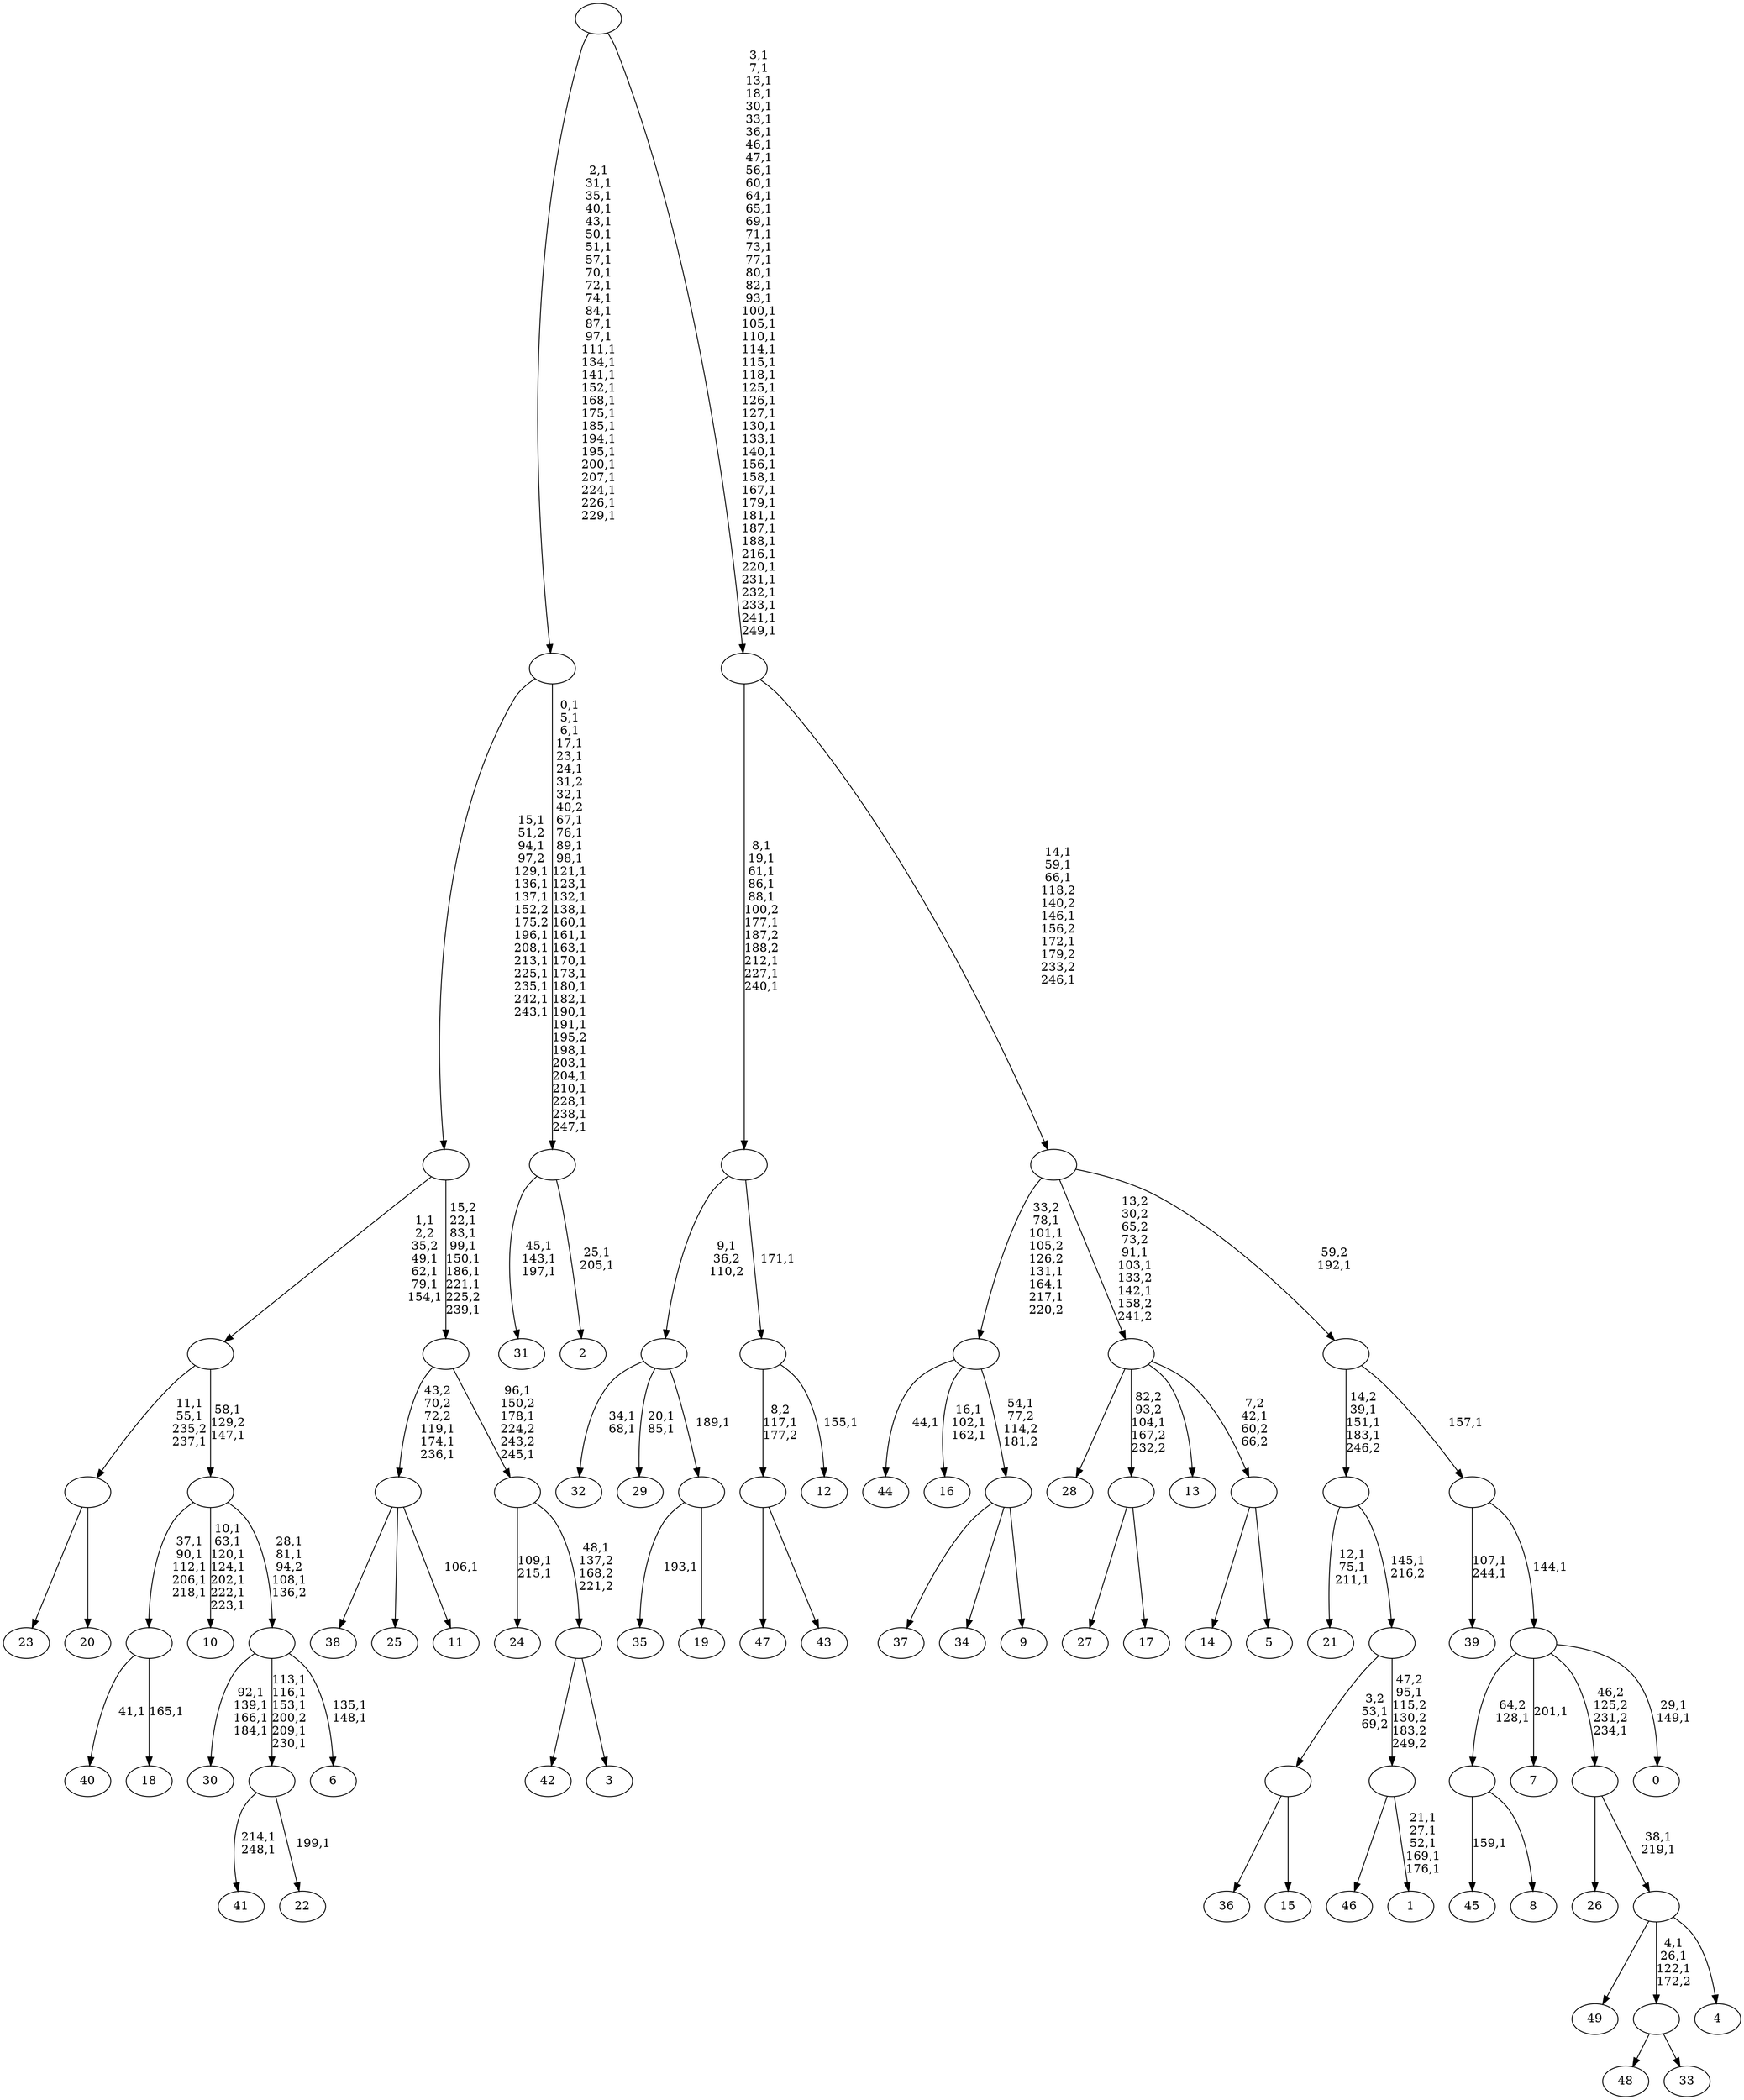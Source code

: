 digraph T {
	300 [label="49"]
	299 [label="48"]
	298 [label="47"]
	297 [label="46"]
	296 [label="45"]
	294 [label="44"]
	292 [label="43"]
	291 [label=""]
	290 [label="42"]
	289 [label="41"]
	286 [label="40"]
	284 [label="39"]
	281 [label="38"]
	280 [label="37"]
	279 [label="36"]
	278 [label="35"]
	276 [label="34"]
	275 [label="33"]
	274 [label=""]
	271 [label="32"]
	268 [label="31"]
	264 [label="30"]
	259 [label="29"]
	256 [label="28"]
	255 [label="27"]
	254 [label="26"]
	253 [label="25"]
	252 [label="24"]
	249 [label="23"]
	248 [label="22"]
	246 [label=""]
	241 [label="21"]
	237 [label="20"]
	236 [label=""]
	233 [label="19"]
	232 [label=""]
	231 [label=""]
	230 [label="18"]
	228 [label=""]
	223 [label="17"]
	222 [label=""]
	221 [label="16"]
	217 [label="15"]
	216 [label=""]
	215 [label="14"]
	214 [label="13"]
	213 [label="12"]
	211 [label=""]
	210 [label=""]
	201 [label="11"]
	199 [label=""]
	196 [label="10"]
	188 [label="9"]
	187 [label=""]
	186 [label=""]
	181 [label="8"]
	180 [label=""]
	179 [label="7"]
	177 [label="6"]
	174 [label=""]
	171 [label=""]
	169 [label=""]
	164 [label="5"]
	163 [label=""]
	162 [label=""]
	159 [label="4"]
	158 [label=""]
	156 [label=""]
	155 [label="3"]
	154 [label=""]
	153 [label=""]
	150 [label=""]
	143 [label=""]
	131 [label="2"]
	128 [label=""]
	97 [label=""]
	69 [label="1"]
	63 [label=""]
	62 [label=""]
	61 [label=""]
	58 [label="0"]
	55 [label=""]
	54 [label=""]
	53 [label=""]
	52 [label=""]
	46 [label=""]
	0 [label=""]
	291 -> 298 [label=""]
	291 -> 292 [label=""]
	274 -> 299 [label=""]
	274 -> 275 [label=""]
	246 -> 248 [label="199,1"]
	246 -> 289 [label="214,1\n248,1"]
	236 -> 249 [label=""]
	236 -> 237 [label=""]
	232 -> 278 [label="193,1"]
	232 -> 233 [label=""]
	231 -> 259 [label="20,1\n85,1"]
	231 -> 271 [label="34,1\n68,1"]
	231 -> 232 [label="189,1"]
	228 -> 230 [label="165,1"]
	228 -> 286 [label="41,1"]
	222 -> 255 [label=""]
	222 -> 223 [label=""]
	216 -> 279 [label=""]
	216 -> 217 [label=""]
	211 -> 213 [label="155,1"]
	211 -> 291 [label="8,2\n117,1\n177,2"]
	210 -> 231 [label="9,1\n36,2\n110,2"]
	210 -> 211 [label="171,1"]
	199 -> 201 [label="106,1"]
	199 -> 281 [label=""]
	199 -> 253 [label=""]
	187 -> 280 [label=""]
	187 -> 276 [label=""]
	187 -> 188 [label=""]
	186 -> 221 [label="16,1\n102,1\n162,1"]
	186 -> 294 [label="44,1"]
	186 -> 187 [label="54,1\n77,2\n114,2\n181,2"]
	180 -> 296 [label="159,1"]
	180 -> 181 [label=""]
	174 -> 177 [label="135,1\n148,1"]
	174 -> 246 [label="113,1\n116,1\n153,1\n200,2\n209,1\n230,1"]
	174 -> 264 [label="92,1\n139,1\n166,1\n184,1"]
	171 -> 174 [label="28,1\n81,1\n94,2\n108,1\n136,2"]
	171 -> 196 [label="10,1\n63,1\n120,1\n124,1\n202,1\n222,1\n223,1"]
	171 -> 228 [label="37,1\n90,1\n112,1\n206,1\n218,1"]
	169 -> 171 [label="58,1\n129,2\n147,1"]
	169 -> 236 [label="11,1\n55,1\n235,2\n237,1"]
	163 -> 215 [label=""]
	163 -> 164 [label=""]
	162 -> 256 [label=""]
	162 -> 222 [label="82,2\n93,2\n104,1\n167,2\n232,2"]
	162 -> 214 [label=""]
	162 -> 163 [label="7,2\n42,1\n60,2\n66,2"]
	158 -> 274 [label="4,1\n26,1\n122,1\n172,2"]
	158 -> 300 [label=""]
	158 -> 159 [label=""]
	156 -> 158 [label="38,1\n219,1"]
	156 -> 254 [label=""]
	154 -> 290 [label=""]
	154 -> 155 [label=""]
	153 -> 252 [label="109,1\n215,1"]
	153 -> 154 [label="48,1\n137,2\n168,2\n221,2"]
	150 -> 153 [label="96,1\n150,2\n178,1\n224,2\n243,2\n245,1"]
	150 -> 199 [label="43,2\n70,2\n72,2\n119,1\n174,1\n236,1"]
	143 -> 150 [label="15,2\n22,1\n83,1\n99,1\n150,1\n186,1\n221,1\n225,2\n239,1"]
	143 -> 169 [label="1,1\n2,2\n35,2\n49,1\n62,1\n79,1\n154,1"]
	128 -> 131 [label="25,1\n205,1"]
	128 -> 268 [label="45,1\n143,1\n197,1"]
	97 -> 128 [label="0,1\n5,1\n6,1\n17,1\n23,1\n24,1\n31,2\n32,1\n40,2\n67,1\n76,1\n89,1\n98,1\n121,1\n123,1\n132,1\n138,1\n160,1\n161,1\n163,1\n170,1\n173,1\n180,1\n182,1\n190,1\n191,1\n195,2\n198,1\n203,1\n204,1\n210,1\n228,1\n238,1\n247,1"]
	97 -> 143 [label="15,1\n51,2\n94,1\n97,2\n129,1\n136,1\n137,1\n152,2\n175,2\n196,1\n208,1\n213,1\n225,1\n235,1\n242,1\n243,1"]
	63 -> 69 [label="21,1\n27,1\n52,1\n169,1\n176,1"]
	63 -> 297 [label=""]
	62 -> 216 [label="3,2\n53,1\n69,2"]
	62 -> 63 [label="47,2\n95,1\n115,2\n130,2\n183,2\n249,2"]
	61 -> 241 [label="12,1\n75,1\n211,1"]
	61 -> 62 [label="145,1\n216,2"]
	55 -> 58 [label="29,1\n149,1"]
	55 -> 179 [label="201,1"]
	55 -> 180 [label="64,2\n128,1"]
	55 -> 156 [label="46,2\n125,2\n231,2\n234,1"]
	54 -> 284 [label="107,1\n244,1"]
	54 -> 55 [label="144,1"]
	53 -> 61 [label="14,2\n39,1\n151,1\n183,1\n246,2"]
	53 -> 54 [label="157,1"]
	52 -> 162 [label="13,2\n30,2\n65,2\n73,2\n91,1\n103,1\n133,2\n142,1\n158,2\n241,2"]
	52 -> 186 [label="33,2\n78,1\n101,1\n105,2\n126,2\n131,1\n164,1\n217,1\n220,2"]
	52 -> 53 [label="59,2\n192,1"]
	46 -> 52 [label="14,1\n59,1\n66,1\n118,2\n140,2\n146,1\n156,2\n172,1\n179,2\n233,2\n246,1"]
	46 -> 210 [label="8,1\n19,1\n61,1\n86,1\n88,1\n100,2\n177,1\n187,2\n188,2\n212,1\n227,1\n240,1"]
	0 -> 46 [label="3,1\n7,1\n13,1\n18,1\n30,1\n33,1\n36,1\n46,1\n47,1\n56,1\n60,1\n64,1\n65,1\n69,1\n71,1\n73,1\n77,1\n80,1\n82,1\n93,1\n100,1\n105,1\n110,1\n114,1\n115,1\n118,1\n125,1\n126,1\n127,1\n130,1\n133,1\n140,1\n156,1\n158,1\n167,1\n179,1\n181,1\n187,1\n188,1\n216,1\n220,1\n231,1\n232,1\n233,1\n241,1\n249,1"]
	0 -> 97 [label="2,1\n31,1\n35,1\n40,1\n43,1\n50,1\n51,1\n57,1\n70,1\n72,1\n74,1\n84,1\n87,1\n97,1\n111,1\n134,1\n141,1\n152,1\n168,1\n175,1\n185,1\n194,1\n195,1\n200,1\n207,1\n224,1\n226,1\n229,1"]
}
